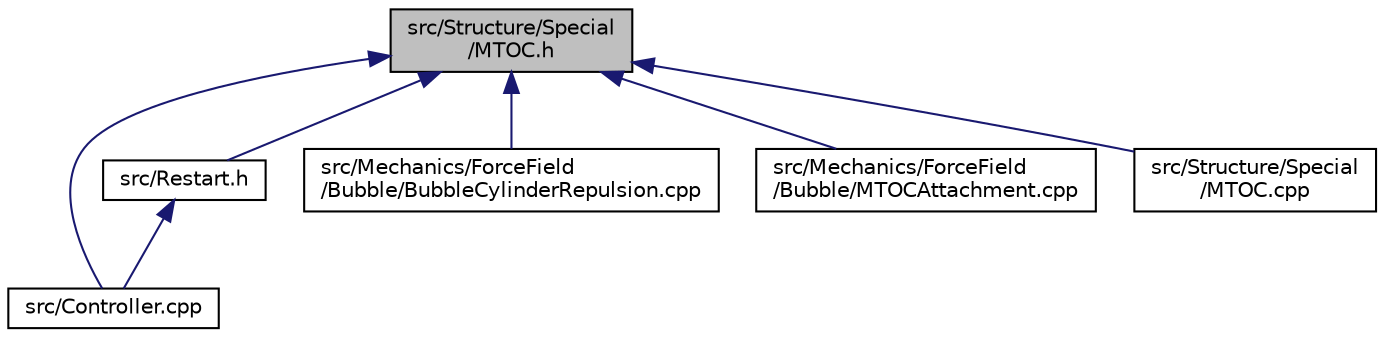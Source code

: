 digraph "src/Structure/Special/MTOC.h"
{
 // INTERACTIVE_SVG=YES
  edge [fontname="Helvetica",fontsize="10",labelfontname="Helvetica",labelfontsize="10"];
  node [fontname="Helvetica",fontsize="10",shape=record];
  Node20 [label="src/Structure/Special\l/MTOC.h",height=0.2,width=0.4,color="black", fillcolor="grey75", style="filled", fontcolor="black"];
  Node20 -> Node21 [dir="back",color="midnightblue",fontsize="10",style="solid",fontname="Helvetica"];
  Node21 [label="src/Controller.cpp",height=0.2,width=0.4,color="black", fillcolor="white", style="filled",URL="$Controller_8cpp.html"];
  Node20 -> Node22 [dir="back",color="midnightblue",fontsize="10",style="solid",fontname="Helvetica"];
  Node22 [label="src/Restart.h",height=0.2,width=0.4,color="black", fillcolor="white", style="filled",URL="$Restart_8h.html"];
  Node22 -> Node21 [dir="back",color="midnightblue",fontsize="10",style="solid",fontname="Helvetica"];
  Node20 -> Node23 [dir="back",color="midnightblue",fontsize="10",style="solid",fontname="Helvetica"];
  Node23 [label="src/Mechanics/ForceField\l/Bubble/BubbleCylinderRepulsion.cpp",height=0.2,width=0.4,color="black", fillcolor="white", style="filled",URL="$BubbleCylinderRepulsion_8cpp.html"];
  Node20 -> Node24 [dir="back",color="midnightblue",fontsize="10",style="solid",fontname="Helvetica"];
  Node24 [label="src/Mechanics/ForceField\l/Bubble/MTOCAttachment.cpp",height=0.2,width=0.4,color="black", fillcolor="white", style="filled",URL="$MTOCAttachment_8cpp.html"];
  Node20 -> Node25 [dir="back",color="midnightblue",fontsize="10",style="solid",fontname="Helvetica"];
  Node25 [label="src/Structure/Special\l/MTOC.cpp",height=0.2,width=0.4,color="black", fillcolor="white", style="filled",URL="$MTOC_8cpp.html"];
}
